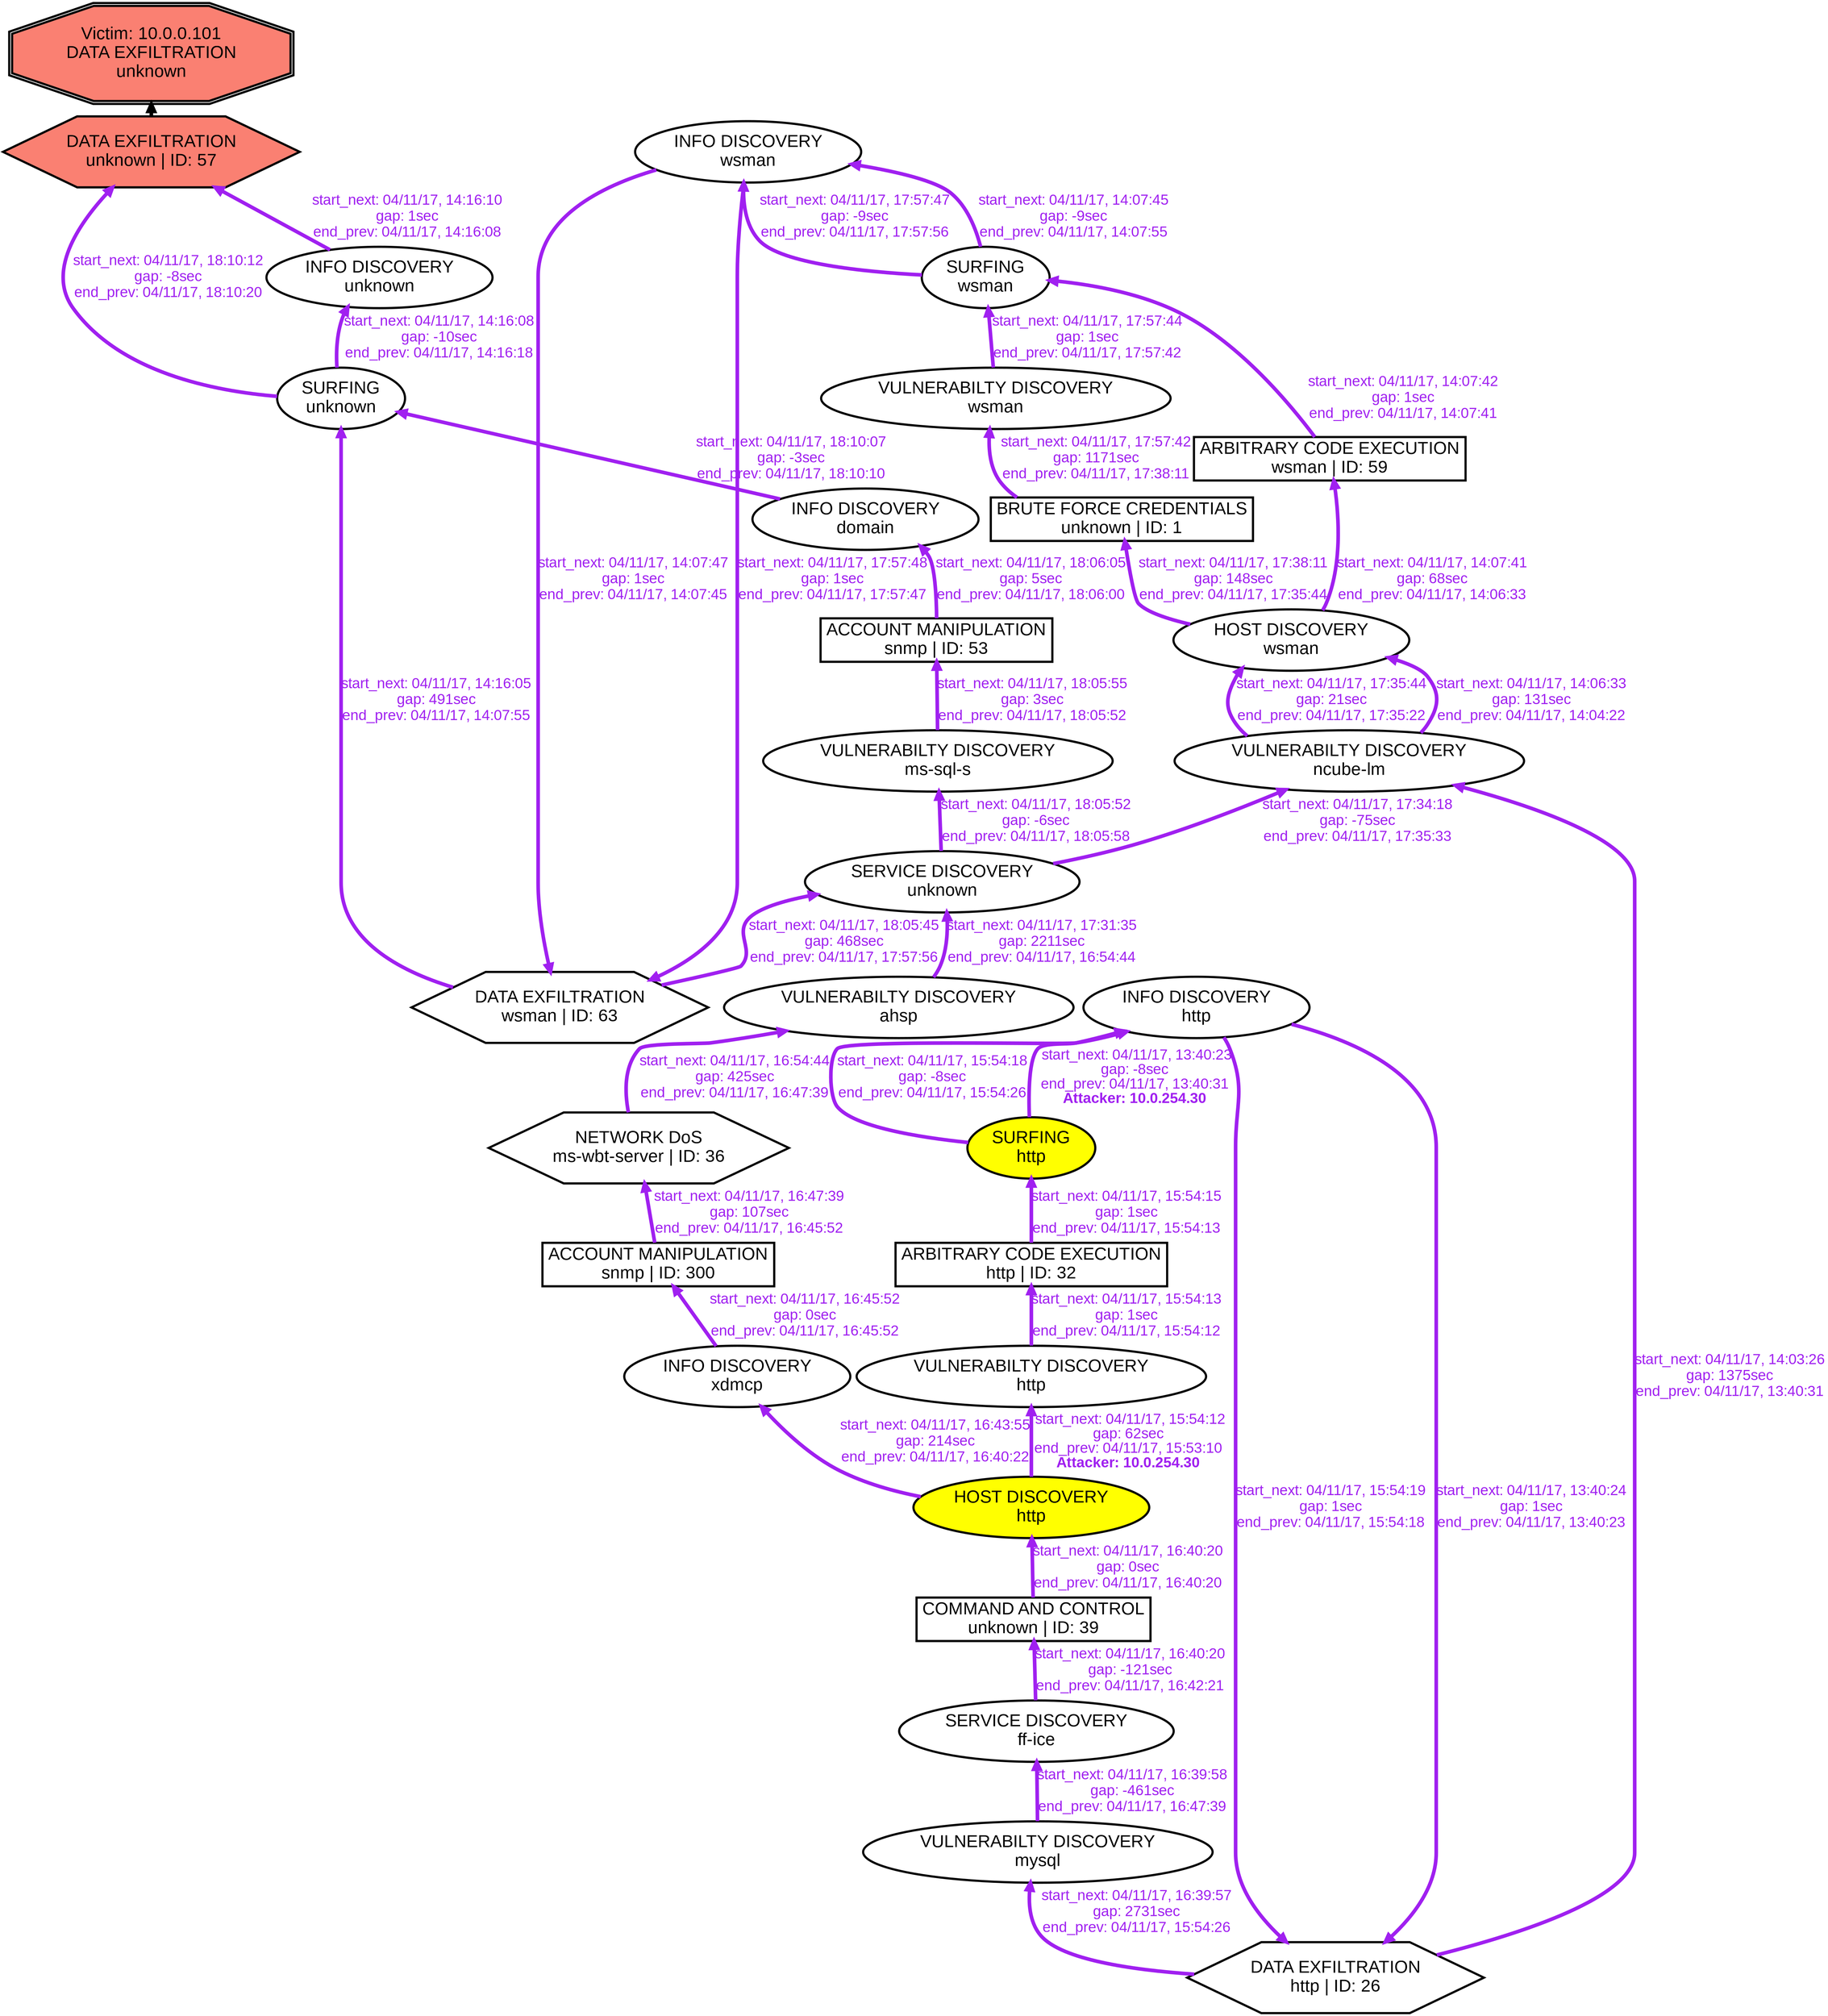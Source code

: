 digraph DATAEXFILTRATIONunknown {
rankdir="BT"; 
 graph [ nodesep="0.1", ranksep="0.02"] 
 node [ fontname=Arial, fontsize=24,penwidth=3]; 
 edge [ fontname=Arial, fontsize=20,penwidth=5 ];
"Victim: 10.0.0.101
DATA EXFILTRATION
unknown" [shape=doubleoctagon, style=filled, fillcolor=salmon];
{ rank = max; "Victim: 10.0.0.101
DATA EXFILTRATION
unknown"}
"DATA EXFILTRATION
unknown | ID: 57" -> "Victim: 10.0.0.101
DATA EXFILTRATION
unknown"
"DATA EXFILTRATION
unknown | ID: 57" [style=filled, fillcolor= salmon]
{ rank=same; "DATA EXFILTRATION
unknown | ID: 57"}
"SURFING
http" [style=filled, fillcolor= yellow]
"SURFING
http" -> "INFO DISCOVERY
http" [ color=purple] [label=<<font color="purple"> start_next: 04/11/17, 13:40:23<br/>gap: -8sec<br/>end_prev: 04/11/17, 13:40:31</font><br/><font color="purple"><b>Attacker: 10.0.254.30</b></font>>]
"INFO DISCOVERY
http" -> "DATA EXFILTRATION
http | ID: 26" [ label="start_next: 04/11/17, 13:40:24
gap: 1sec
end_prev: 04/11/17, 13:40:23"][ fontcolor="purple" color=purple]
"DATA EXFILTRATION
http | ID: 26" -> "VULNERABILTY DISCOVERY
ncube-lm" [ label="start_next: 04/11/17, 14:03:26
gap: 1375sec
end_prev: 04/11/17, 13:40:31"][ fontcolor="purple" color=purple]
"VULNERABILTY DISCOVERY
ncube-lm" -> "HOST DISCOVERY
wsman" [ label="start_next: 04/11/17, 14:06:33
gap: 131sec
end_prev: 04/11/17, 14:04:22"][ fontcolor="purple" color=purple]
"HOST DISCOVERY
wsman" -> "ARBITRARY CODE EXECUTION
wsman | ID: 59" [ label="start_next: 04/11/17, 14:07:41
gap: 68sec
end_prev: 04/11/17, 14:06:33"][ fontcolor="purple" color=purple]
"ARBITRARY CODE EXECUTION
wsman | ID: 59" -> "SURFING
wsman" [ label="start_next: 04/11/17, 14:07:42
gap: 1sec
end_prev: 04/11/17, 14:07:41"][ fontcolor="purple" color=purple]
"SURFING
wsman" -> "INFO DISCOVERY
wsman" [ label="start_next: 04/11/17, 14:07:45
gap: -9sec
end_prev: 04/11/17, 14:07:55"][ fontcolor="purple" color=purple]
"INFO DISCOVERY
wsman" -> "DATA EXFILTRATION
wsman | ID: 63" [ label="start_next: 04/11/17, 14:07:47
gap: 1sec
end_prev: 04/11/17, 14:07:45"][ fontcolor="purple" color=purple]
"DATA EXFILTRATION
wsman | ID: 63" -> "SURFING
unknown" [ label="start_next: 04/11/17, 14:16:05
gap: 491sec
end_prev: 04/11/17, 14:07:55"][ fontcolor="purple" color=purple]
"SURFING
unknown" -> "INFO DISCOVERY
unknown" [ label="start_next: 04/11/17, 14:16:08
gap: -10sec
end_prev: 04/11/17, 14:16:18"][ fontcolor="purple" color=purple]
"INFO DISCOVERY
unknown" -> "DATA EXFILTRATION
unknown | ID: 57" [ label="start_next: 04/11/17, 14:16:10
gap: 1sec
end_prev: 04/11/17, 14:16:08"][ fontcolor="purple" color=purple]
"HOST DISCOVERY
http" [style=filled, fillcolor= yellow]
"HOST DISCOVERY
http" -> "VULNERABILTY DISCOVERY
http" [ color=purple] [label=<<font color="purple"> start_next: 04/11/17, 15:54:12<br/>gap: 62sec<br/>end_prev: 04/11/17, 15:53:10</font><br/><font color="purple"><b>Attacker: 10.0.254.30</b></font>>]
"VULNERABILTY DISCOVERY
http" -> "ARBITRARY CODE EXECUTION
http | ID: 32" [ label="start_next: 04/11/17, 15:54:13
gap: 1sec
end_prev: 04/11/17, 15:54:12"][ fontcolor="purple" color=purple]
"ARBITRARY CODE EXECUTION
http | ID: 32" -> "SURFING
http" [ label="start_next: 04/11/17, 15:54:15
gap: 1sec
end_prev: 04/11/17, 15:54:13"][ fontcolor="purple" color=purple]
"SURFING
http" -> "INFO DISCOVERY
http" [ label="start_next: 04/11/17, 15:54:18
gap: -8sec
end_prev: 04/11/17, 15:54:26"][ fontcolor="purple" color=purple]
"INFO DISCOVERY
http" -> "DATA EXFILTRATION
http | ID: 26" [ label="start_next: 04/11/17, 15:54:19
gap: 1sec
end_prev: 04/11/17, 15:54:18"][ fontcolor="purple" color=purple]
"DATA EXFILTRATION
http | ID: 26" -> "VULNERABILTY DISCOVERY
mysql" [ label="start_next: 04/11/17, 16:39:57
gap: 2731sec
end_prev: 04/11/17, 15:54:26"][ fontcolor="purple" color=purple]
"VULNERABILTY DISCOVERY
mysql" -> "SERVICE DISCOVERY
ff-ice" [ label="start_next: 04/11/17, 16:39:58
gap: -461sec
end_prev: 04/11/17, 16:47:39"][ fontcolor="purple" color=purple]
"SERVICE DISCOVERY
ff-ice" -> "COMMAND AND CONTROL
unknown | ID: 39" [ label="start_next: 04/11/17, 16:40:20
gap: -121sec
end_prev: 04/11/17, 16:42:21"][ fontcolor="purple" color=purple]
"COMMAND AND CONTROL
unknown | ID: 39" -> "HOST DISCOVERY
http" [ label="start_next: 04/11/17, 16:40:20
gap: 0sec
end_prev: 04/11/17, 16:40:20"][ fontcolor="purple" color=purple]
"HOST DISCOVERY
http" -> "INFO DISCOVERY
xdmcp" [ label="start_next: 04/11/17, 16:43:55
gap: 214sec
end_prev: 04/11/17, 16:40:22"][ fontcolor="purple" color=purple]
"INFO DISCOVERY
xdmcp" -> "ACCOUNT MANIPULATION
snmp | ID: 300" [ label="start_next: 04/11/17, 16:45:52
gap: 0sec
end_prev: 04/11/17, 16:45:52"][ fontcolor="purple" color=purple]
"ACCOUNT MANIPULATION
snmp | ID: 300" -> "NETWORK DoS
ms-wbt-server | ID: 36" [ label="start_next: 04/11/17, 16:47:39
gap: 107sec
end_prev: 04/11/17, 16:45:52"][ fontcolor="purple" color=purple]
"NETWORK DoS
ms-wbt-server | ID: 36" -> "VULNERABILTY DISCOVERY
ahsp" [ label="start_next: 04/11/17, 16:54:44
gap: 425sec
end_prev: 04/11/17, 16:47:39"][ fontcolor="purple" color=purple]
"VULNERABILTY DISCOVERY
ahsp" -> "SERVICE DISCOVERY
unknown" [ label="start_next: 04/11/17, 17:31:35
gap: 2211sec
end_prev: 04/11/17, 16:54:44"][ fontcolor="purple" color=purple]
"SERVICE DISCOVERY
unknown" -> "VULNERABILTY DISCOVERY
ncube-lm" [ label="start_next: 04/11/17, 17:34:18
gap: -75sec
end_prev: 04/11/17, 17:35:33"][ fontcolor="purple" color=purple]
"VULNERABILTY DISCOVERY
ncube-lm" -> "HOST DISCOVERY
wsman" [ label="start_next: 04/11/17, 17:35:44
gap: 21sec
end_prev: 04/11/17, 17:35:22"][ fontcolor="purple" color=purple]
"HOST DISCOVERY
wsman" -> "BRUTE FORCE CREDENTIALS
unknown | ID: 1" [ label="start_next: 04/11/17, 17:38:11
gap: 148sec
end_prev: 04/11/17, 17:35:44"][ fontcolor="purple" color=purple]
"BRUTE FORCE CREDENTIALS
unknown | ID: 1" -> "VULNERABILTY DISCOVERY
wsman" [ label="start_next: 04/11/17, 17:57:42
gap: 1171sec
end_prev: 04/11/17, 17:38:11"][ fontcolor="purple" color=purple]
"VULNERABILTY DISCOVERY
wsman" -> "SURFING
wsman" [ label="start_next: 04/11/17, 17:57:44
gap: 1sec
end_prev: 04/11/17, 17:57:42"][ fontcolor="purple" color=purple]
"SURFING
wsman" -> "INFO DISCOVERY
wsman" [ label="start_next: 04/11/17, 17:57:47
gap: -9sec
end_prev: 04/11/17, 17:57:56"][ fontcolor="purple" color=purple]
"INFO DISCOVERY
wsman" -> "DATA EXFILTRATION
wsman | ID: 63" [ label="start_next: 04/11/17, 17:57:48
gap: 1sec
end_prev: 04/11/17, 17:57:47"][ fontcolor="purple" color=purple]
"DATA EXFILTRATION
wsman | ID: 63" -> "SERVICE DISCOVERY
unknown" [ label="start_next: 04/11/17, 18:05:45
gap: 468sec
end_prev: 04/11/17, 17:57:56"][ fontcolor="purple" color=purple]
"SERVICE DISCOVERY
unknown" -> "VULNERABILTY DISCOVERY
ms-sql-s" [ label="start_next: 04/11/17, 18:05:52
gap: -6sec
end_prev: 04/11/17, 18:05:58"][ fontcolor="purple" color=purple]
"VULNERABILTY DISCOVERY
ms-sql-s" -> "ACCOUNT MANIPULATION
snmp | ID: 53" [ label="start_next: 04/11/17, 18:05:55
gap: 3sec
end_prev: 04/11/17, 18:05:52"][ fontcolor="purple" color=purple]
"ACCOUNT MANIPULATION
snmp | ID: 53" -> "INFO DISCOVERY
domain" [ label="start_next: 04/11/17, 18:06:05
gap: 5sec
end_prev: 04/11/17, 18:06:00"][ fontcolor="purple" color=purple]
"INFO DISCOVERY
domain" -> "SURFING
unknown" [ label="start_next: 04/11/17, 18:10:07
gap: -3sec
end_prev: 04/11/17, 18:10:10"][ fontcolor="purple" color=purple]
"SURFING
unknown" -> "DATA EXFILTRATION
unknown | ID: 57" [ label="start_next: 04/11/17, 18:10:12
gap: -8sec
end_prev: 04/11/17, 18:10:20"][ fontcolor="purple" color=purple]
"SURFING
http" [shape=oval]
"SURFING
http" [tooltip="ET WEB_SERVER WEB-PHP phpinfo access"]
"INFO DISCOVERY
http" [shape=oval]
"INFO DISCOVERY
http" [tooltip="GPL WEB_SERVER globals.pl access"]
"DATA EXFILTRATION
http | ID: 26" [shape=hexagon]
"DATA EXFILTRATION
http | ID: 26" [tooltip="ET WEB_SPECIFIC_APPS PHP-CGI query string parameter vulnerability"]
"VULNERABILTY DISCOVERY
ncube-lm" [shape=oval]
"VULNERABILTY DISCOVERY
ncube-lm" [tooltip="ET POLICY Suspicious inbound to Oracle SQL port 1521
ET POLICY Suspicious inbound to mSQL port 4333"]
"HOST DISCOVERY
wsman" [shape=oval]
"HOST DISCOVERY
wsman" [tooltip="ET SCAN Possible Nmap User-Agent Observed
ET SCAN Nmap Scripting Engine User-Agent Detected (Nmap Scripting Engine)"]
"ARBITRARY CODE EXECUTION
wsman | ID: 59" [shape=box]
"ARBITRARY CODE EXECUTION
wsman | ID: 59" [tooltip="ET CURRENT_EVENTS QNAP Shellshock CVE-2014-6271"]
"SURFING
wsman" [shape=oval]
"SURFING
wsman" [tooltip="ET WEB_SERVER WEB-PHP phpinfo access"]
"INFO DISCOVERY
wsman" [shape=oval]
"INFO DISCOVERY
wsman" [tooltip="GPL WEB_SERVER globals.pl access"]
"DATA EXFILTRATION
wsman | ID: 63" [shape=hexagon]
"DATA EXFILTRATION
wsman | ID: 63" [tooltip="ET WEB_SPECIFIC_APPS PHP-CGI query string parameter vulnerability"]
"SURFING
unknown" [shape=oval]
"SURFING
unknown" [tooltip="ET WEB_SERVER WEB-PHP phpinfo access"]
"INFO DISCOVERY
unknown" [shape=oval]
"INFO DISCOVERY
unknown" [tooltip="GPL WEB_SERVER globals.pl access"]
"DATA EXFILTRATION
unknown | ID: 57" [shape=hexagon]
"DATA EXFILTRATION
unknown | ID: 57" [tooltip="ET WEB_SPECIFIC_APPS PHP-CGI query string parameter vulnerability"]
"HOST DISCOVERY
http" [shape=oval]
"HOST DISCOVERY
http" [tooltip="ET SCAN Possible Nmap User-Agent Observed
ET SCAN Nmap Scripting Engine User-Agent Detected (Nmap Scripting Engine)"]
"VULNERABILTY DISCOVERY
http" [shape=oval]
"VULNERABILTY DISCOVERY
http" [tooltip="ET SCAN Nikto Web App Scan in Progress"]
"ARBITRARY CODE EXECUTION
http | ID: 32" [shape=box]
"ARBITRARY CODE EXECUTION
http | ID: 32" [tooltip="ET CURRENT_EVENTS QNAP Shellshock CVE-2014-6271"]
"VULNERABILTY DISCOVERY
mysql" [shape=oval]
"VULNERABILTY DISCOVERY
mysql" [tooltip="ET POLICY Suspicious inbound to MSSQL port 1433
ET POLICY Suspicious inbound to mySQL port 3306
ET POLICY Suspicious inbound to Oracle SQL port 1521
ET POLICY Suspicious inbound to PostgreSQL port 5432"]
"SERVICE DISCOVERY
ff-ice" [shape=oval]
"SERVICE DISCOVERY
ff-ice" [tooltip="ET SCAN Potential VNC Scan 5800-5820
ET SCAN Potential VNC Scan 5900-5920"]
"COMMAND AND CONTROL
unknown | ID: 39" [shape=box]
"COMMAND AND CONTROL
unknown | ID: 39" [tooltip="ET POLICY RDP connection confirm"]
"INFO DISCOVERY
xdmcp" [shape=oval]
"INFO DISCOVERY
xdmcp" [tooltip="GPL DNS named version attempt
GPL RPC xdmcp info query"]
"ACCOUNT MANIPULATION
snmp | ID: 300" [shape=box]
"ACCOUNT MANIPULATION
snmp | ID: 300" [tooltip="GPL SNMP public access udp"]
"NETWORK DoS
ms-wbt-server | ID: 36" [shape=hexagon]
"NETWORK DoS
ms-wbt-server | ID: 36" [tooltip="ET DOS Microsoft Remote Desktop (RDP) Syn then Reset 30 Second DoS Attempt"]
"VULNERABILTY DISCOVERY
ahsp" [shape=oval]
"VULNERABILTY DISCOVERY
ahsp" [tooltip="ET POLICY Suspicious inbound to mSQL port 4333"]
"SERVICE DISCOVERY
unknown" [shape=oval]
"SERVICE DISCOVERY
unknown" [tooltip="ET SCAN Potential VNC Scan 5800-5820
GPL RPC portmap listing UDP 111
ET SCAN NMAP OS Detection Probe
ET SCAN Potential VNC Scan 5900-5920"]
"BRUTE FORCE CREDENTIALS
unknown | ID: 1" [shape=box]
"BRUTE FORCE CREDENTIALS
unknown | ID: 1" [tooltip="ET SCAN Potential FTP Brute-Force attempt response"]
"VULNERABILTY DISCOVERY
wsman" [shape=oval]
"VULNERABILTY DISCOVERY
wsman" [tooltip="ET SCAN Nikto Web App Scan in Progress"]
"VULNERABILTY DISCOVERY
ms-sql-s" [shape=oval]
"VULNERABILTY DISCOVERY
ms-sql-s" [tooltip="ET POLICY Suspicious inbound to MSSQL port 1433"]
"ACCOUNT MANIPULATION
snmp | ID: 53" [shape=box]
"ACCOUNT MANIPULATION
snmp | ID: 53" [tooltip="GPL SNMP public access udp"]
"INFO DISCOVERY
domain" [shape=oval]
"INFO DISCOVERY
domain" [tooltip="GPL WEB_SERVER globals.pl access
GPL DNS named version attempt"]
}
